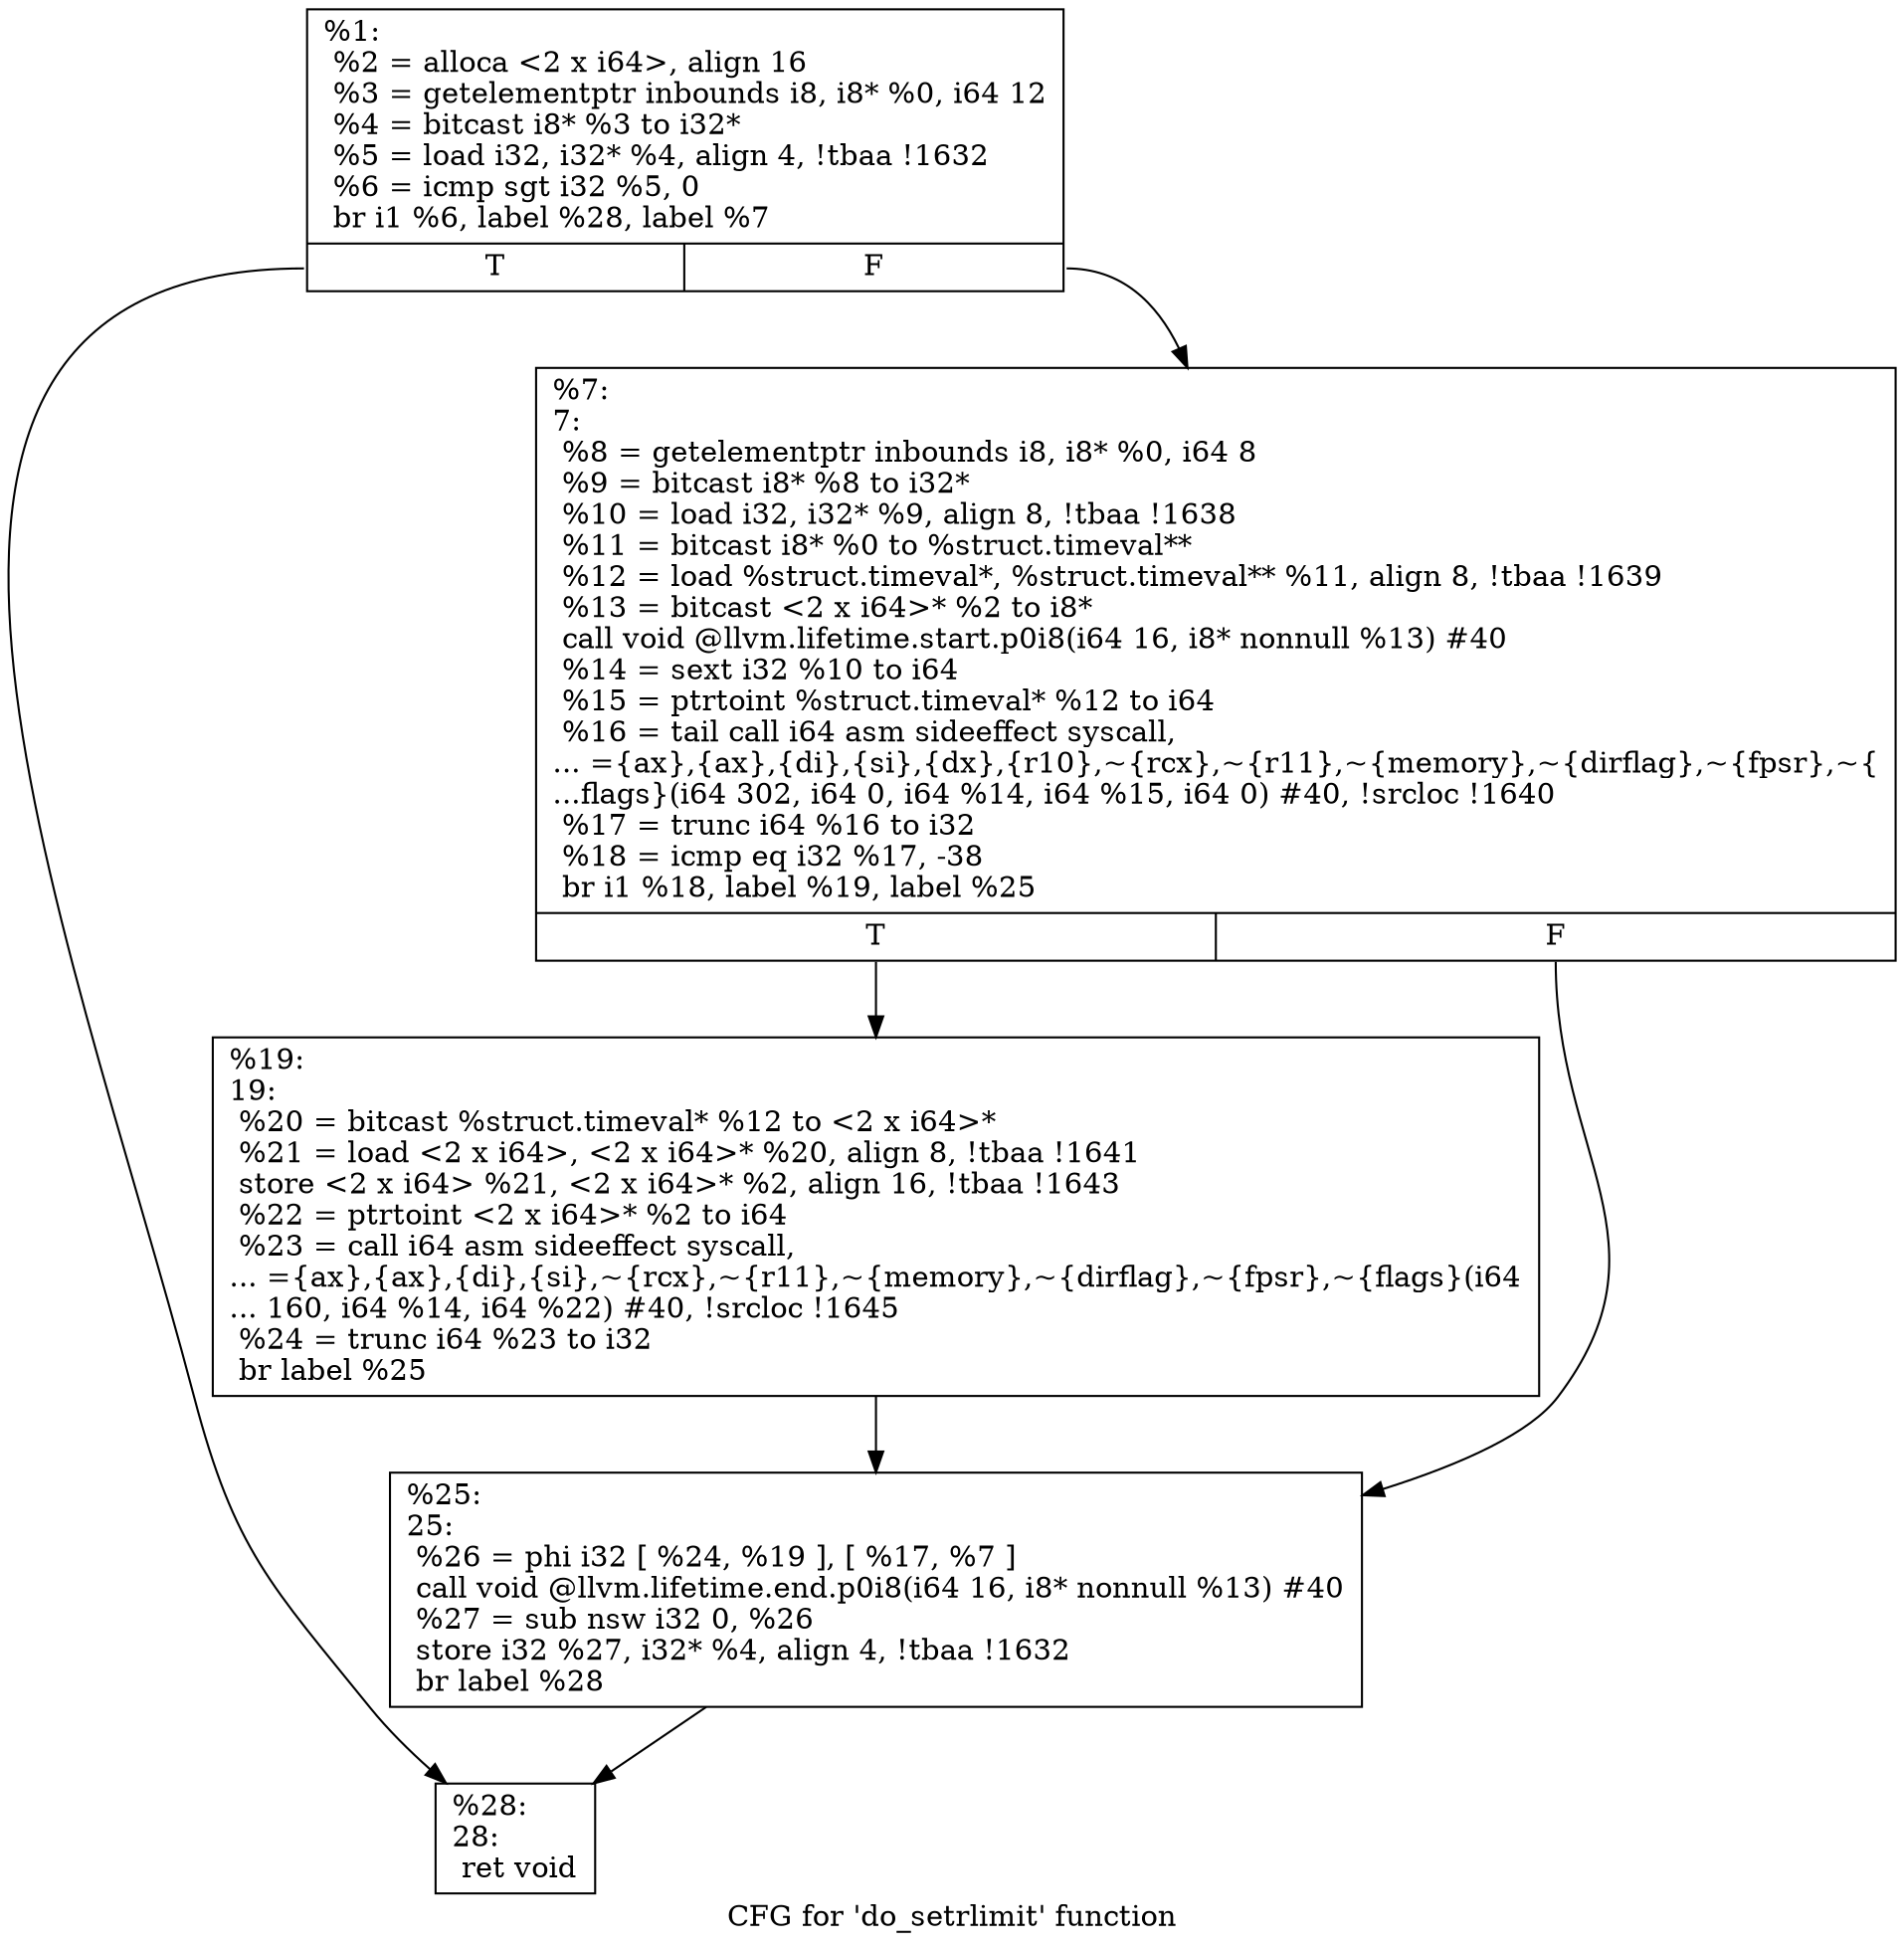 digraph "CFG for 'do_setrlimit' function" {
	label="CFG for 'do_setrlimit' function";

	Node0x1681ce0 [shape=record,label="{%1:\l  %2 = alloca \<2 x i64\>, align 16\l  %3 = getelementptr inbounds i8, i8* %0, i64 12\l  %4 = bitcast i8* %3 to i32*\l  %5 = load i32, i32* %4, align 4, !tbaa !1632\l  %6 = icmp sgt i32 %5, 0\l  br i1 %6, label %28, label %7\l|{<s0>T|<s1>F}}"];
	Node0x1681ce0:s0 -> Node0x1682e70;
	Node0x1681ce0:s1 -> Node0x1682d80;
	Node0x1682d80 [shape=record,label="{%7:\l7:                                                \l  %8 = getelementptr inbounds i8, i8* %0, i64 8\l  %9 = bitcast i8* %8 to i32*\l  %10 = load i32, i32* %9, align 8, !tbaa !1638\l  %11 = bitcast i8* %0 to %struct.timeval**\l  %12 = load %struct.timeval*, %struct.timeval** %11, align 8, !tbaa !1639\l  %13 = bitcast \<2 x i64\>* %2 to i8*\l  call void @llvm.lifetime.start.p0i8(i64 16, i8* nonnull %13) #40\l  %14 = sext i32 %10 to i64\l  %15 = ptrtoint %struct.timeval* %12 to i64\l  %16 = tail call i64 asm sideeffect syscall,\l... =\{ax\},\{ax\},\{di\},\{si\},\{dx\},\{r10\},~\{rcx\},~\{r11\},~\{memory\},~\{dirflag\},~\{fpsr\},~\{\l...flags\}(i64 302, i64 0, i64 %14, i64 %15, i64 0) #40, !srcloc !1640\l  %17 = trunc i64 %16 to i32\l  %18 = icmp eq i32 %17, -38\l  br i1 %18, label %19, label %25\l|{<s0>T|<s1>F}}"];
	Node0x1682d80:s0 -> Node0x1682dd0;
	Node0x1682d80:s1 -> Node0x1682e20;
	Node0x1682dd0 [shape=record,label="{%19:\l19:                                               \l  %20 = bitcast %struct.timeval* %12 to \<2 x i64\>*\l  %21 = load \<2 x i64\>, \<2 x i64\>* %20, align 8, !tbaa !1641\l  store \<2 x i64\> %21, \<2 x i64\>* %2, align 16, !tbaa !1643\l  %22 = ptrtoint \<2 x i64\>* %2 to i64\l  %23 = call i64 asm sideeffect syscall,\l... =\{ax\},\{ax\},\{di\},\{si\},~\{rcx\},~\{r11\},~\{memory\},~\{dirflag\},~\{fpsr\},~\{flags\}(i64\l... 160, i64 %14, i64 %22) #40, !srcloc !1645\l  %24 = trunc i64 %23 to i32\l  br label %25\l}"];
	Node0x1682dd0 -> Node0x1682e20;
	Node0x1682e20 [shape=record,label="{%25:\l25:                                               \l  %26 = phi i32 [ %24, %19 ], [ %17, %7 ]\l  call void @llvm.lifetime.end.p0i8(i64 16, i8* nonnull %13) #40\l  %27 = sub nsw i32 0, %26\l  store i32 %27, i32* %4, align 4, !tbaa !1632\l  br label %28\l}"];
	Node0x1682e20 -> Node0x1682e70;
	Node0x1682e70 [shape=record,label="{%28:\l28:                                               \l  ret void\l}"];
}
